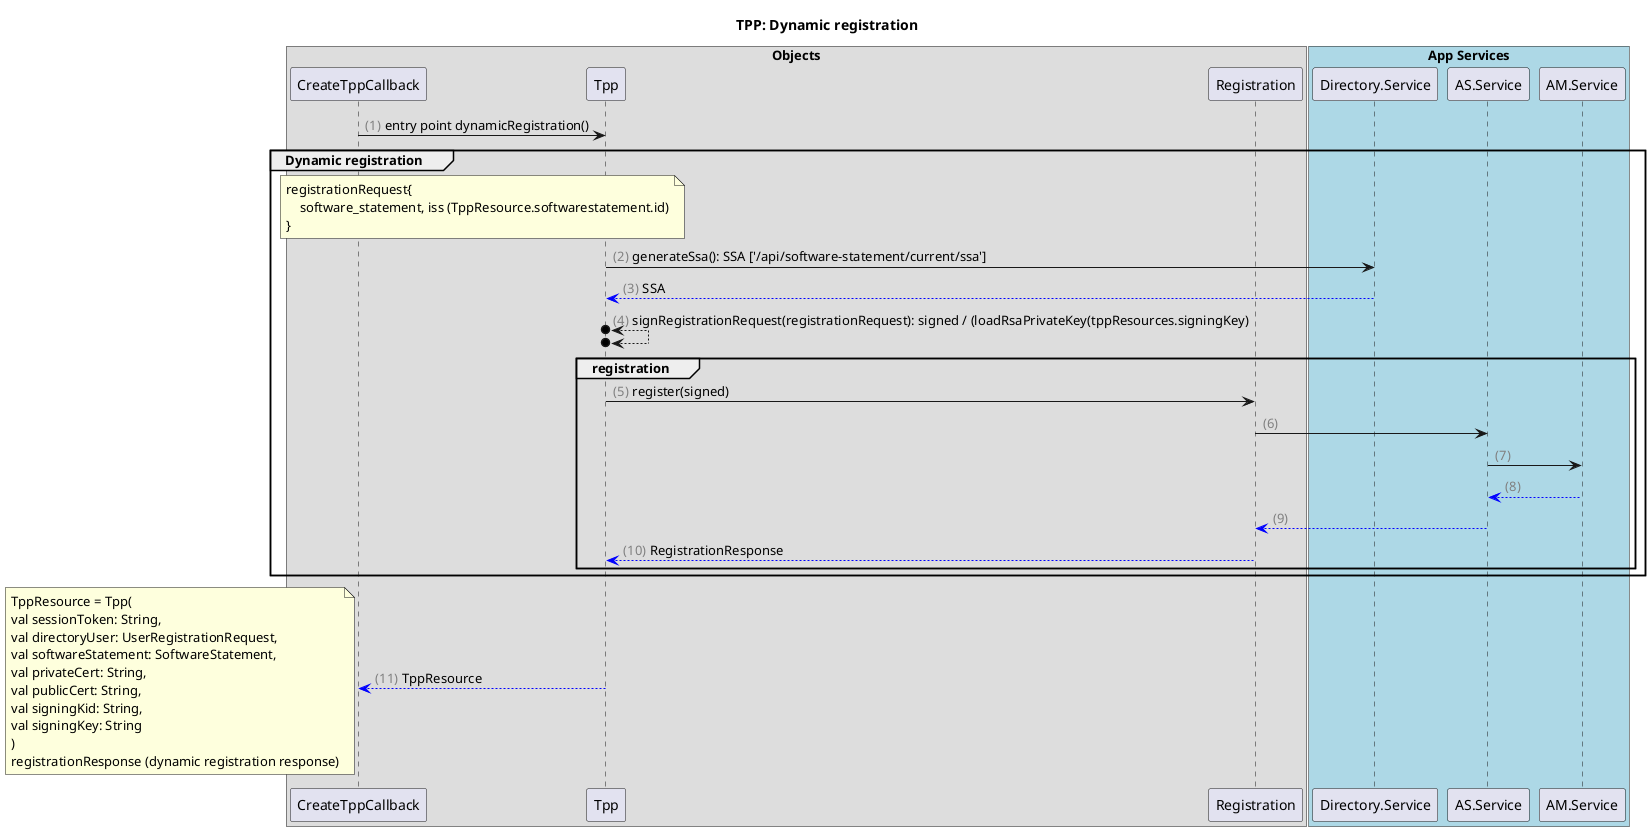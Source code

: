 @startuml
title TPP: Dynamic registration
box "Objects"
    participant CreateTppCallback
    participant Tpp
    participant Registration
end box
box "App Services" #LightBlue
    participant Directory.Service as DS
    participant AS.Service as AS
    participant AM.Service as AM
end box
autonumber "<font color=grey>(##)"

CreateTppCallback -> Tpp: entry point dynamicRegistration()
group Dynamic registration
    note over CreateTppCallback, Tpp
        registrationRequest{
            software_statement, iss (TppResource.softwarestatement.id)
        }
    end note
    Tpp -> DS: generateSsa(): SSA ['/api/software-statement/current/ssa']
    DS -[#0000FF]-> Tpp: SSA
    Tpp o<-->o Tpp: signRegistrationRequest(registrationRequest): signed / (loadRsaPrivateKey(tppResources.signingKey)
    group registration
        Tpp -> Registration: register(signed)
        Registration -> AS:
        AS -> AM:
        AM -[#0000FF]-> AS:
        AS -[#0000FF]-> Registration
        Registration -[#0000FF]-> Tpp: RegistrationResponse
    end
end
Tpp -[#0000FF]-> CreateTppCallback: TppResource
note left
    TppResource = Tpp(
    val sessionToken: String,
    val directoryUser: UserRegistrationRequest,
    val softwareStatement: SoftwareStatement,
    val privateCert: String,
    val publicCert: String,
    val signingKid: String,
    val signingKey: String
    )
    registrationResponse (dynamic registration response)
end note
@enduml
